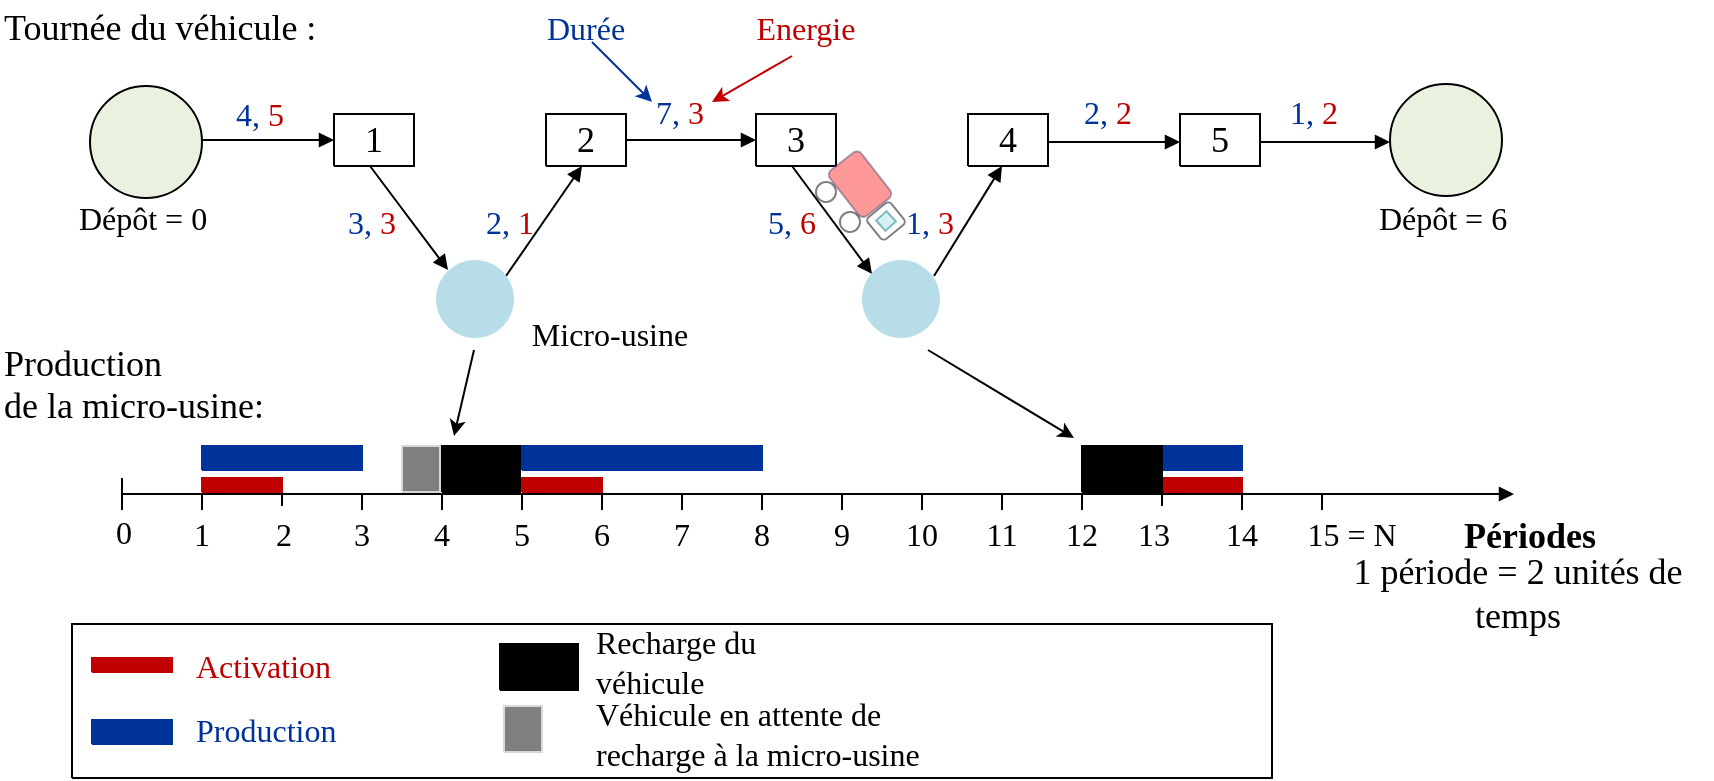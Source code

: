 <mxfile version="13.3.9" type="device"><diagram id="AjjNpYOE9YMzaZkqxm0J" name="Page-1"><mxGraphModel dx="459" dy="720" grid="1" gridSize="10" guides="1" tooltips="1" connect="1" arrows="1" fold="1" page="1" pageScale="1" pageWidth="827" pageHeight="1169" math="0" shadow="0"><root><mxCell id="0"/><mxCell id="1" parent="0"/><mxCell id="SZtkWocuqzZVMhrlE4LC-1" style="vsdxID=187;edgeStyle=none;startArrow=none;endArrow=block;startSize=5;endSize=5;spacingTop=0;spacingBottom=0;spacingLeft=0;spacingRight=0;verticalAlign=middle;html=1;labelBackgroundColor=#ffffff;rounded=0;" edge="1" parent="1"><mxGeometry relative="1" as="geometry"><mxPoint x="-1" as="offset"/><Array as="points"/><mxPoint x="754" y="1029" as="sourcePoint"/><mxPoint x="819" y="1029" as="targetPoint"/></mxGeometry></mxCell><mxCell id="SZtkWocuqzZVMhrlE4LC-2" style="vsdxID=186;edgeStyle=none;startArrow=none;endArrow=block;startSize=5;endSize=5;spacingTop=0;spacingBottom=0;spacingLeft=0;spacingRight=0;verticalAlign=middle;html=1;labelBackgroundColor=#ffffff;rounded=0;" edge="1" parent="1"><mxGeometry relative="1" as="geometry"><mxPoint x="-1" as="offset"/><Array as="points"/><mxPoint x="648" y="1029" as="sourcePoint"/><mxPoint x="714" y="1029" as="targetPoint"/></mxGeometry></mxCell><mxCell id="SZtkWocuqzZVMhrlE4LC-3" style="vsdxID=185;edgeStyle=none;startArrow=none;endArrow=block;startSize=5;endSize=5;spacingTop=0;spacingBottom=0;spacingLeft=0;spacingRight=0;verticalAlign=middle;html=1;labelBackgroundColor=#ffffff;rounded=0;" edge="1" parent="1"><mxGeometry relative="1" as="geometry"><mxPoint x="-1" as="offset"/><Array as="points"/><mxPoint x="225" y="1028" as="sourcePoint"/><mxPoint x="291" y="1028" as="targetPoint"/></mxGeometry></mxCell><mxCell id="SZtkWocuqzZVMhrlE4LC-4" style="vsdxID=191;edgeStyle=none;startArrow=none;endArrow=classic;startSize=5;endSize=5;strokeColor=#000000;spacingTop=0;spacingBottom=0;spacingLeft=0;spacingRight=0;verticalAlign=middle;html=1;labelBackgroundColor=#ffffff;rounded=0;" edge="1" parent="1"><mxGeometry relative="1" as="geometry"><Array as="points"/><mxPoint x="361" y="1133" as="sourcePoint"/><mxPoint x="351" y="1176" as="targetPoint"/></mxGeometry></mxCell><mxCell id="SZtkWocuqzZVMhrlE4LC-5" style="vsdxID=198;edgeStyle=none;startArrow=none;endArrow=block;startSize=5;endSize=5;spacingTop=0;spacingBottom=0;spacingLeft=0;spacingRight=0;verticalAlign=middle;html=1;labelBackgroundColor=#ffffff;rounded=0;" edge="1" parent="1"><mxGeometry relative="1" as="geometry"><Array as="points"/><mxPoint x="591" y="1096" as="sourcePoint"/><mxPoint x="625" y="1041" as="targetPoint"/></mxGeometry></mxCell><mxCell id="SZtkWocuqzZVMhrlE4LC-6" style="vsdxID=214;edgeStyle=none;startArrow=none;endArrow=none;startSize=5;endSize=5;spacingTop=0;spacingBottom=0;spacingLeft=0;spacingRight=0;verticalAlign=middle;html=1;labelBackgroundColor=#ffffff;rounded=0;" edge="1" parent="1"><mxGeometry relative="1" as="geometry"><Array as="points"/><mxPoint x="785" y="1205" as="sourcePoint"/><mxPoint x="785" y="1213" as="targetPoint"/></mxGeometry></mxCell><mxCell id="SZtkWocuqzZVMhrlE4LC-7" style="vsdxID=213;edgeStyle=none;startArrow=none;endArrow=none;startSize=5;endSize=5;spacingTop=0;spacingBottom=0;spacingLeft=0;spacingRight=0;verticalAlign=middle;html=1;labelBackgroundColor=#ffffff;rounded=0;" edge="1" parent="1"><mxGeometry relative="1" as="geometry"><Array as="points"/><mxPoint x="745" y="1205" as="sourcePoint"/><mxPoint x="745" y="1213" as="targetPoint"/></mxGeometry></mxCell><mxCell id="SZtkWocuqzZVMhrlE4LC-8" style="vsdxID=212;edgeStyle=none;startArrow=none;endArrow=none;startSize=5;endSize=5;spacingTop=0;spacingBottom=0;spacingLeft=0;spacingRight=0;verticalAlign=middle;html=1;labelBackgroundColor=#ffffff;rounded=0;" edge="1" parent="1"><mxGeometry relative="1" as="geometry"><Array as="points"/><mxPoint x="705" y="1205" as="sourcePoint"/><mxPoint x="705" y="1213" as="targetPoint"/></mxGeometry></mxCell><mxCell id="SZtkWocuqzZVMhrlE4LC-9" style="vsdxID=211;edgeStyle=none;startArrow=none;endArrow=none;startSize=5;endSize=5;spacingTop=0;spacingBottom=0;spacingLeft=0;spacingRight=0;verticalAlign=middle;html=1;labelBackgroundColor=#ffffff;rounded=0;" edge="1" parent="1"><mxGeometry relative="1" as="geometry"><Array as="points"/><mxPoint x="665" y="1205" as="sourcePoint"/><mxPoint x="665" y="1213" as="targetPoint"/></mxGeometry></mxCell><mxCell id="SZtkWocuqzZVMhrlE4LC-10" style="vsdxID=210;edgeStyle=none;startArrow=none;endArrow=none;startSize=5;endSize=5;spacingTop=0;spacingBottom=0;spacingLeft=0;spacingRight=0;verticalAlign=middle;html=1;labelBackgroundColor=#ffffff;rounded=0;" edge="1" parent="1"><mxGeometry relative="1" as="geometry"><Array as="points"/><mxPoint x="625" y="1205" as="sourcePoint"/><mxPoint x="625" y="1213" as="targetPoint"/></mxGeometry></mxCell><mxCell id="SZtkWocuqzZVMhrlE4LC-11" style="vsdxID=209;edgeStyle=none;startArrow=none;endArrow=none;startSize=5;endSize=5;spacingTop=0;spacingBottom=0;spacingLeft=0;spacingRight=0;verticalAlign=middle;html=1;labelBackgroundColor=#ffffff;rounded=0;" edge="1" parent="1"><mxGeometry relative="1" as="geometry"><Array as="points"/><mxPoint x="585" y="1205" as="sourcePoint"/><mxPoint x="585" y="1213" as="targetPoint"/></mxGeometry></mxCell><mxCell id="SZtkWocuqzZVMhrlE4LC-12" style="vsdxID=208;edgeStyle=none;startArrow=none;endArrow=none;startSize=5;endSize=5;spacingTop=0;spacingBottom=0;spacingLeft=0;spacingRight=0;verticalAlign=middle;html=1;labelBackgroundColor=#ffffff;rounded=0;" edge="1" parent="1"><mxGeometry relative="1" as="geometry"><Array as="points"/><mxPoint x="545" y="1205" as="sourcePoint"/><mxPoint x="545" y="1213" as="targetPoint"/></mxGeometry></mxCell><mxCell id="SZtkWocuqzZVMhrlE4LC-13" style="vsdxID=207;edgeStyle=none;startArrow=none;endArrow=none;startSize=5;endSize=5;spacingTop=0;spacingBottom=0;spacingLeft=0;spacingRight=0;verticalAlign=middle;html=1;labelBackgroundColor=#ffffff;rounded=0;" edge="1" parent="1"><mxGeometry relative="1" as="geometry"><Array as="points"/><mxPoint x="505" y="1205" as="sourcePoint"/><mxPoint x="505" y="1213" as="targetPoint"/></mxGeometry></mxCell><mxCell id="SZtkWocuqzZVMhrlE4LC-14" style="vsdxID=206;edgeStyle=none;startArrow=none;endArrow=none;startSize=5;endSize=5;spacingTop=0;spacingBottom=0;spacingLeft=0;spacingRight=0;verticalAlign=middle;html=1;labelBackgroundColor=#ffffff;rounded=0;" edge="1" parent="1"><mxGeometry relative="1" as="geometry"><Array as="points"/><mxPoint x="465" y="1205" as="sourcePoint"/><mxPoint x="465" y="1213" as="targetPoint"/></mxGeometry></mxCell><mxCell id="SZtkWocuqzZVMhrlE4LC-15" style="vsdxID=205;edgeStyle=none;startArrow=none;endArrow=none;startSize=5;endSize=5;spacingTop=0;spacingBottom=0;spacingLeft=0;spacingRight=0;verticalAlign=middle;html=1;labelBackgroundColor=#ffffff;rounded=0;" edge="1" parent="1"><mxGeometry relative="1" as="geometry"><Array as="points"/><mxPoint x="425" y="1205" as="sourcePoint"/><mxPoint x="425" y="1213" as="targetPoint"/></mxGeometry></mxCell><mxCell id="SZtkWocuqzZVMhrlE4LC-16" style="vsdxID=204;edgeStyle=none;startArrow=none;endArrow=none;startSize=5;endSize=5;spacingTop=0;spacingBottom=0;spacingLeft=0;spacingRight=0;verticalAlign=middle;html=1;labelBackgroundColor=#ffffff;rounded=0;" edge="1" parent="1"><mxGeometry relative="1" as="geometry"><Array as="points"/><mxPoint x="385" y="1205" as="sourcePoint"/><mxPoint x="385" y="1213" as="targetPoint"/></mxGeometry></mxCell><mxCell id="SZtkWocuqzZVMhrlE4LC-17" style="vsdxID=203;edgeStyle=none;startArrow=none;endArrow=none;startSize=5;endSize=5;spacingTop=0;spacingBottom=0;spacingLeft=0;spacingRight=0;verticalAlign=middle;html=1;labelBackgroundColor=#ffffff;rounded=0;" edge="1" parent="1"><mxGeometry relative="1" as="geometry"><Array as="points"/><mxPoint x="345" y="1205" as="sourcePoint"/><mxPoint x="345" y="1213" as="targetPoint"/></mxGeometry></mxCell><mxCell id="SZtkWocuqzZVMhrlE4LC-18" style="vsdxID=202;edgeStyle=none;startArrow=none;endArrow=none;startSize=5;endSize=5;spacingTop=0;spacingBottom=0;spacingLeft=0;spacingRight=0;verticalAlign=middle;html=1;labelBackgroundColor=#ffffff;rounded=0;" edge="1" parent="1"><mxGeometry relative="1" as="geometry"><Array as="points"/><mxPoint x="305" y="1205" as="sourcePoint"/><mxPoint x="305" y="1213" as="targetPoint"/></mxGeometry></mxCell><mxCell id="SZtkWocuqzZVMhrlE4LC-19" style="vsdxID=201;edgeStyle=none;startArrow=none;endArrow=none;startSize=5;endSize=5;spacingTop=0;spacingBottom=0;spacingLeft=0;spacingRight=0;verticalAlign=middle;html=1;labelBackgroundColor=#ffffff;rounded=0;" edge="1" parent="1"><mxGeometry relative="1" as="geometry"><Array as="points"/><mxPoint x="265" y="1205" as="sourcePoint"/><mxPoint x="265" y="1213" as="targetPoint"/></mxGeometry></mxCell><mxCell id="SZtkWocuqzZVMhrlE4LC-20" style="vsdxID=200;edgeStyle=none;startArrow=none;endArrow=none;startSize=5;endSize=5;spacingTop=0;spacingBottom=0;spacingLeft=0;spacingRight=0;verticalAlign=middle;html=1;labelBackgroundColor=#ffffff;rounded=0;" edge="1" parent="1"><mxGeometry relative="1" as="geometry"><Array as="points"/><mxPoint x="225" y="1205" as="sourcePoint"/><mxPoint x="225" y="1213" as="targetPoint"/></mxGeometry></mxCell><mxCell id="SZtkWocuqzZVMhrlE4LC-21" style="vsdxID=197;edgeStyle=none;startArrow=none;endArrow=block;startSize=5;endSize=5;spacingTop=0;spacingBottom=0;spacingLeft=0;spacingRight=0;verticalAlign=middle;html=1;labelBackgroundColor=#ffffff;rounded=0;" edge="1" parent="1"><mxGeometry relative="1" as="geometry"><Array as="points"/><mxPoint x="520" y="1041" as="sourcePoint"/><mxPoint x="560" y="1095" as="targetPoint"/></mxGeometry></mxCell><mxCell id="SZtkWocuqzZVMhrlE4LC-22" style="vsdxID=231;edgeStyle=none;startArrow=none;endArrow=none;startSize=5;endSize=5;spacingTop=0;spacingBottom=0;spacingLeft=0;spacingRight=0;verticalAlign=middle;html=1;labelBackgroundColor=#ffffff;rounded=0;" edge="1" parent="1"><mxGeometry relative="1" as="geometry"><Array as="points"/><mxPoint x="185" y="1197" as="sourcePoint"/><mxPoint x="185" y="1213" as="targetPoint"/></mxGeometry></mxCell><mxCell id="SZtkWocuqzZVMhrlE4LC-23" style="vsdxID=196;edgeStyle=none;startArrow=none;endArrow=block;startSize=5;endSize=5;spacingTop=0;spacingBottom=0;spacingLeft=0;spacingRight=0;verticalAlign=middle;html=1;labelBackgroundColor=#ffffff;rounded=0;" edge="1" parent="1"><mxGeometry relative="1" as="geometry"><mxPoint x="-1" as="offset"/><Array as="points"/><mxPoint x="437" y="1028" as="sourcePoint"/><mxPoint x="502" y="1028" as="targetPoint"/></mxGeometry></mxCell><mxCell id="SZtkWocuqzZVMhrlE4LC-24" style="vsdxID=195;edgeStyle=none;startArrow=none;endArrow=block;startSize=5;endSize=5;spacingTop=0;spacingBottom=0;spacingLeft=0;spacingRight=0;verticalAlign=middle;html=1;labelBackgroundColor=#ffffff;rounded=0;" edge="1" parent="1"><mxGeometry relative="1" as="geometry"><Array as="points"/><mxPoint x="377" y="1096" as="sourcePoint"/><mxPoint x="415" y="1041" as="targetPoint"/></mxGeometry></mxCell><mxCell id="SZtkWocuqzZVMhrlE4LC-25" style="vsdxID=194;edgeStyle=none;startArrow=none;endArrow=block;startSize=5;endSize=5;spacingTop=0;spacingBottom=0;spacingLeft=0;spacingRight=0;verticalAlign=middle;html=1;labelBackgroundColor=#ffffff;rounded=0;" edge="1" parent="1"><mxGeometry relative="1" as="geometry"><Array as="points"/><mxPoint x="309" y="1041" as="sourcePoint"/><mxPoint x="348" y="1093" as="targetPoint"/></mxGeometry></mxCell><mxCell id="SZtkWocuqzZVMhrlE4LC-26" style="vsdxID=247;edgeStyle=none;startArrow=none;endArrow=classic;startSize=5;endSize=5;strokeColor=#000000;spacingTop=0;spacingBottom=0;spacingLeft=0;spacingRight=0;verticalAlign=middle;html=1;labelBackgroundColor=#ffffff;rounded=0;" edge="1" parent="1"><mxGeometry relative="1" as="geometry"><Array as="points"/><mxPoint x="588" y="1133" as="sourcePoint"/><mxPoint x="661" y="1177" as="targetPoint"/></mxGeometry></mxCell><mxCell id="SZtkWocuqzZVMhrlE4LC-27" style="vsdxID=295;edgeStyle=none;startArrow=none;endArrow=classic;startSize=5;endSize=5;strokeColor=#003399;spacingTop=0;spacingBottom=0;spacingLeft=0;spacingRight=0;verticalAlign=middle;html=1;labelBackgroundColor=#ffffff;rounded=0;" edge="1" parent="1"><mxGeometry relative="1" as="geometry"><Array as="points"/><mxPoint x="420" y="979" as="sourcePoint"/><mxPoint x="450" y="1009" as="targetPoint"/></mxGeometry></mxCell><mxCell id="SZtkWocuqzZVMhrlE4LC-28" style="vsdxID=300;edgeStyle=none;startArrow=none;endArrow=block;startSize=5;endSize=5;spacingTop=0;spacingBottom=0;spacingLeft=0;spacingRight=0;verticalAlign=middle;html=1;labelBackgroundColor=#ffffff;rounded=0;" edge="1" parent="1"><mxGeometry relative="1" as="geometry"><mxPoint as="offset"/><Array as="points"/><mxPoint x="185" y="1205" as="sourcePoint"/><mxPoint x="881" y="1205" as="targetPoint"/></mxGeometry></mxCell><mxCell id="SZtkWocuqzZVMhrlE4LC-29" style="vsdxID=304;edgeStyle=none;startArrow=none;endArrow=classic;startSize=5;endSize=5;strokeColor=#c00000;spacingTop=0;spacingBottom=0;spacingLeft=0;spacingRight=0;verticalAlign=middle;html=1;labelBackgroundColor=#ffffff;rounded=0;" edge="1" parent="1"><mxGeometry relative="1" as="geometry"><Array as="points"/><mxPoint x="520" y="986" as="sourcePoint"/><mxPoint x="480" y="1009" as="targetPoint"/></mxGeometry></mxCell><mxCell id="SZtkWocuqzZVMhrlE4LC-30" style="vsdxID=178;fillColor=none;gradientColor=none;shape=stencil(nZBLDoAgDERP0z3SIyjew0SURgSD+Lu9kMZoXLhwN9O+tukAlrNpJg1SzDH4QW/URgNYgZTkjA4UkwJUgGXng+6DX1zLfmoymdXo17xh5zmRJ6Q42BWCfc2oJfdAr+Yv+AP9Cb7OJ3H/2JG1HNGz/84klThPVCc=);strokeColor=#000000;labelBackgroundColor=none;rounded=0;html=1;whiteSpace=wrap;" vertex="1" parent="1"><mxGeometry x="160" y="1270" width="600" height="77" as="geometry"/></mxCell><mxCell id="SZtkWocuqzZVMhrlE4LC-31" style="vsdxID=179;fillColor=#ebf1df;gradientColor=none;shape=stencil(vVHLDsIgEPwajiQI6RfU+h8bu22JCGRB2/69kG1iazx58DazM/vIjjBtmiCi0CplCjecbZ8nYc5Ca+snJJsLEqYTph0C4Ujh4XvmEaqzont41gkL96naodXKrGF6YSfQtUi0OXXDVlqPfJNP6usotUhYbJIUMmQb/GGrAxpRljVycDBuc1hKM2LclX8/7H9nFfB+82Cd45T2+mcspcSRmu4F);labelBackgroundColor=none;rounded=0;html=1;whiteSpace=wrap;" vertex="1" parent="1"><mxGeometry x="169" y="1001" width="56" height="56" as="geometry"/></mxCell><mxCell id="SZtkWocuqzZVMhrlE4LC-32" value="&lt;font style=&quot;font-size:18px;font-family:Calibri;color:#000000;direction:ltr;letter-spacing:0px;line-height:120%;opacity:1&quot;&gt;1&lt;br/&gt;&lt;/font&gt;" style="verticalAlign=middle;align=center;vsdxID=180;fillColor=#FFFFFF;gradientColor=none;shape=stencil(nZBLDoAgDERP0z3SIyjew0SURgSD+Lu9kMZoXLhwN9O+tukAlrNpJg1SzDH4QW/URgNYgZTkjA4UkwJUgGXng+6DX1zLfmoymdXo17xh5zmRJ6Q42BWCfc2oJfdAr+Yv+AP9Cb7OJ3H/2JG1HNGz/84klThPVCc=);labelBackgroundColor=none;rounded=0;html=1;whiteSpace=wrap;" vertex="1" parent="1"><mxGeometry x="291" y="1015" width="40" height="26" as="geometry"/></mxCell><mxCell id="SZtkWocuqzZVMhrlE4LC-33" value="&lt;font style=&quot;font-size:18px;font-family:Calibri;color:#000000;direction:ltr;letter-spacing:0px;line-height:120%;opacity:1&quot;&gt;2&lt;br/&gt;&lt;/font&gt;" style="verticalAlign=middle;align=center;vsdxID=181;fillColor=#FFFFFF;gradientColor=none;shape=stencil(nZBLDoAgDERP0z3SIyjew0SURgSD+Lu9kMZoXLhwN9O+tukAlrNpJg1SzDH4QW/URgNYgZTkjA4UkwJUgGXng+6DX1zLfmoymdXo17xh5zmRJ6Q42BWCfc2oJfdAr+Yv+AP9Cb7OJ3H/2JG1HNGz/84klThPVCc=);labelBackgroundColor=none;rounded=0;html=1;whiteSpace=wrap;" vertex="1" parent="1"><mxGeometry x="397" y="1015" width="40" height="26" as="geometry"/></mxCell><mxCell id="SZtkWocuqzZVMhrlE4LC-34" value="&lt;font style=&quot;font-size:18px;font-family:Calibri;color:#000000;direction:ltr;letter-spacing:0px;line-height:120%;opacity:1&quot;&gt;3&lt;br/&gt;&lt;/font&gt;" style="verticalAlign=middle;align=center;vsdxID=182;fillColor=#FFFFFF;gradientColor=none;shape=stencil(nZBLDoAgDERP0z3SIyjew0SURgSD+Lu9kMZoXLhwN9O+tukAlrNpJg1SzDH4QW/URgNYgZTkjA4UkwJUgGXng+6DX1zLfmoymdXo17xh5zmRJ6Q42BWCfc2oJfdAr+Yv+AP9Cb7OJ3H/2JG1HNGz/84klThPVCc=);labelBackgroundColor=none;rounded=0;html=1;whiteSpace=wrap;" vertex="1" parent="1"><mxGeometry x="502" y="1015" width="40" height="26" as="geometry"/></mxCell><mxCell id="SZtkWocuqzZVMhrlE4LC-35" value="&lt;font style=&quot;font-size:18px;font-family:Calibri;color:#000000;direction:ltr;letter-spacing:0px;line-height:120%;opacity:1&quot;&gt;4&lt;br/&gt;&lt;/font&gt;" style="verticalAlign=middle;align=center;vsdxID=183;fillColor=#FFFFFF;gradientColor=none;shape=stencil(nZBLDoAgDERP0z3SIyjew0SURgSD+Lu9kMZoXLhwN9O+tukAlrNpJg1SzDH4QW/URgNYgZTkjA4UkwJUgGXng+6DX1zLfmoymdXo17xh5zmRJ6Q42BWCfc2oJfdAr+Yv+AP9Cb7OJ3H/2JG1HNGz/84klThPVCc=);labelBackgroundColor=none;rounded=0;html=1;whiteSpace=wrap;" vertex="1" parent="1"><mxGeometry x="608" y="1015" width="40" height="26" as="geometry"/></mxCell><mxCell id="SZtkWocuqzZVMhrlE4LC-36" value="&lt;font style=&quot;font-size:18px;font-family:Calibri;color:#000000;direction:ltr;letter-spacing:0px;line-height:120%;opacity:1&quot;&gt;5&lt;br/&gt;&lt;/font&gt;" style="verticalAlign=middle;align=center;vsdxID=184;fillColor=#FFFFFF;gradientColor=none;shape=stencil(nZBLDoAgDERP0z3SIyjew0SURgSD+Lu9kMZoXLhwN9O+tukAlrNpJg1SzDH4QW/URgNYgZTkjA4UkwJUgGXng+6DX1zLfmoymdXo17xh5zmRJ6Q42BWCfc2oJfdAr+Yv+AP9Cb7OJ3H/2JG1HNGz/84klThPVCc=);labelBackgroundColor=none;rounded=0;html=1;whiteSpace=wrap;" vertex="1" parent="1"><mxGeometry x="714" y="1015" width="40" height="26" as="geometry"/></mxCell><mxCell id="SZtkWocuqzZVMhrlE4LC-37" style="vsdxID=188;fillColor=#ebf1df;gradientColor=none;shape=stencil(vVHLDsIgEPwajiQI6RfU+h8bu22JCGRB2/69kG1iazx58DazM/vIjjBtmiCi0CplCjecbZ8nYc5Ca+snJJsLEqYTph0C4Ujh4XvmEaqzont41gkL96naodXKrGF6YSfQtUi0OXXDVlqPfJNP6usotUhYbJIUMmQb/GGrAxpRljVycDBuc1hKM2LclX8/7H9nFfB+82Cd45T2+mcspcSRmu4F);labelBackgroundColor=none;rounded=0;html=1;whiteSpace=wrap;" vertex="1" parent="1"><mxGeometry x="819" y="1000" width="56" height="56" as="geometry"/></mxCell><mxCell id="SZtkWocuqzZVMhrlE4LC-38" value="&lt;font style=&quot;font-size: 16px ; font-family: &amp;#34;calibri&amp;#34; ; color: #000000 ; direction: ltr ; letter-spacing: 0px ; line-height: 120% ; opacity: 1&quot;&gt;Dépôt = 0&lt;br&gt;&lt;/font&gt;" style="verticalAlign=middle;align=center;vsdxID=189;fillColor=none;gradientColor=none;shape=stencil(nZBLDoAgDERP0z3SIyjew0SURgSD+Lu9kMZoXLhwN9O+tukAlrNpJg1SzDH4QW/URgNYgZTkjA4UkwJUgGXng+6DX1zLfmoymdXo17xh5zmRJ6Q42BWCfc2oJfdAr+Yv+AP9Cb7OJ3H/2JG1HNGz/84klThPVCc=);strokeColor=none;labelBackgroundColor=none;rounded=0;html=1;whiteSpace=wrap;" vertex="1" parent="1"><mxGeometry x="154" y="1053" width="83" height="28" as="geometry"/></mxCell><mxCell id="SZtkWocuqzZVMhrlE4LC-39" value="&lt;font style=&quot;font-size: 16px ; font-family: &amp;#34;calibri&amp;#34; ; color: #000000 ; direction: ltr ; letter-spacing: 0px ; line-height: 120% ; opacity: 1&quot;&gt;Dépôt = 6 &lt;br&gt;&lt;/font&gt;" style="verticalAlign=middle;align=center;vsdxID=190;fillColor=none;gradientColor=none;shape=stencil(nZBLDoAgDERP0z3SIyjew0SURgSD+Lu9kMZoXLhwN9O+tukAlrNpJg1SzDH4QW/URgNYgZTkjA4UkwJUgGXng+6DX1zLfmoymdXo17xh5zmRJ6Q42BWCfc2oJfdAr+Yv+AP9Cb7OJ3H/2JG1HNGz/84klThPVCc=);strokeColor=none;labelBackgroundColor=none;rounded=0;html=1;whiteSpace=wrap;" vertex="1" parent="1"><mxGeometry x="804" y="1053" width="83" height="28" as="geometry"/></mxCell><mxCell id="SZtkWocuqzZVMhrlE4LC-40" style="vsdxID=192;gradientColor=none;shape=stencil(vVHLDsIgEPwajiQI6RfU+h8bu22JCGRB2/69kG1iazx58DazM/vIjjBtmiCi0CplCjecbZ8nYc5Ca+snJJsLEqYTph0C4Ujh4XvmEaqzont41gkL96naodXKrGF6YSfQtUi0OXXDVlqPfJNP6usotUhYbJIUMmQb/GGrAxpRljVycDBuc1hKM2LclX8/7H9nFfB+82Cd45T2+mcspcSRmu4F);labelBackgroundColor=none;rounded=0;html=1;whiteSpace=wrap;strokeColor=none;fillColor=#B7DDE8;" vertex="1" parent="1"><mxGeometry x="555" y="1088" width="39" height="39" as="geometry"/></mxCell><mxCell id="SZtkWocuqzZVMhrlE4LC-41" style="vsdxID=193;fillColor=#b7dde8;gradientColor=none;shape=stencil(vVHLDsIgEPwajiQI6RfU+h8bu22JCGRB2/69kG1iazx58DazM/vIjjBtmiCi0CplCjecbZ8nYc5Ca+snJJsLEqYTph0C4Ujh4XvmEaqzont41gkL96naodXKrGF6YSfQtUi0OXXDVlqPfJNP6usotUhYbJIUMmQb/GGrAxpRljVycDBuc1hKM2LclX8/7H9nFfB+82Cd45T2+mcspcSRmu4F);labelBackgroundColor=none;rounded=0;html=1;whiteSpace=wrap;strokeColor=none;" vertex="1" parent="1"><mxGeometry x="342" y="1088" width="39" height="39" as="geometry"/></mxCell><mxCell id="SZtkWocuqzZVMhrlE4LC-42" value="&lt;p style=&quot;margin-left: 0 ; margin-right: 0 ; margin-top: 0px ; margin-bottom: 0px ; text-indent: 0 ; direction: ltr&quot;&gt;&lt;font style=&quot;font-size: 18px ; font-family: &amp;#34;calibri&amp;#34; ; color: #000000 ; direction: ltr ; letter-spacing: 0px ; line-height: 120% ; opacity: 1&quot;&gt;Tournée du véhicule :&lt;br&gt;&lt;/font&gt;&lt;/p&gt;" style="verticalAlign=middle;align=left;vsdxID=199;fillColor=none;gradientColor=none;shape=stencil(nZBLDoAgDERP0z3SIyjew0SURgSD+Lu9kMZoXLhwN9O+tukAlrNpJg1SzDH4QW/URgNYgZTkjA4UkwJUgGXng+6DX1zLfmoymdXo17xh5zmRJ6Q42BWCfc2oJfdAr+Yv+AP9Cb7OJ3H/2JG1HNGz/84klThPVCc=);strokeColor=none;labelBackgroundColor=none;rounded=0;html=1;whiteSpace=wrap;" vertex="1" parent="1"><mxGeometry x="124" y="958" width="163" height="28" as="geometry"/></mxCell><mxCell id="SZtkWocuqzZVMhrlE4LC-43" value="&lt;font style=&quot;font-size:16px;font-family:Calibri;color:#000000;direction:ltr;letter-spacing:0px;line-height:120%;opacity:1&quot;&gt;1&lt;br/&gt;&lt;/font&gt;" style="verticalAlign=middle;align=center;vsdxID=215;fillColor=none;gradientColor=none;shape=stencil(nZBLDoAgDERP0z3SIyjew0SURgSD+Lu9kMZoXLhwN9O+tukAlrNpJg1SzDH4QW/URgNYgZTkjA4UkwJUgGXng+6DX1zLfmoymdXo17xh5zmRJ6Q42BWCfc2oJfdAr+Yv+AP9Cb7OJ3H/2JG1HNGz/84klThPVCc=);strokeColor=none;labelBackgroundColor=none;rounded=0;html=1;whiteSpace=wrap;" vertex="1" parent="1"><mxGeometry x="207" y="1211" width="36" height="28" as="geometry"/></mxCell><mxCell id="SZtkWocuqzZVMhrlE4LC-44" value="&lt;font style=&quot;font-size:16px;font-family:Calibri;color:#000000;direction:ltr;letter-spacing:0px;line-height:120%;opacity:1&quot;&gt;3&lt;br/&gt;&lt;/font&gt;" style="verticalAlign=middle;align=center;vsdxID=216;fillColor=none;gradientColor=none;shape=stencil(nZBLDoAgDERP0z3SIyjew0SURgSD+Lu9kMZoXLhwN9O+tukAlrNpJg1SzDH4QW/URgNYgZTkjA4UkwJUgGXng+6DX1zLfmoymdXo17xh5zmRJ6Q42BWCfc2oJfdAr+Yv+AP9Cb7OJ3H/2JG1HNGz/84klThPVCc=);strokeColor=none;labelBackgroundColor=none;rounded=0;html=1;whiteSpace=wrap;" vertex="1" parent="1"><mxGeometry x="287" y="1211" width="36" height="28" as="geometry"/></mxCell><mxCell id="SZtkWocuqzZVMhrlE4LC-45" value="&lt;font style=&quot;font-size:16px;font-family:Calibri;color:#000000;direction:ltr;letter-spacing:0px;line-height:120%;opacity:1&quot;&gt;4&lt;br/&gt;&lt;/font&gt;" style="verticalAlign=middle;align=center;vsdxID=217;fillColor=none;gradientColor=none;shape=stencil(nZBLDoAgDERP0z3SIyjew0SURgSD+Lu9kMZoXLhwN9O+tukAlrNpJg1SzDH4QW/URgNYgZTkjA4UkwJUgGXng+6DX1zLfmoymdXo17xh5zmRJ6Q42BWCfc2oJfdAr+Yv+AP9Cb7OJ3H/2JG1HNGz/84klThPVCc=);strokeColor=none;labelBackgroundColor=none;rounded=0;html=1;whiteSpace=wrap;" vertex="1" parent="1"><mxGeometry x="327" y="1211" width="36" height="28" as="geometry"/></mxCell><mxCell id="SZtkWocuqzZVMhrlE4LC-46" value="&lt;font style=&quot;font-size:16px;font-family:Calibri;color:#000000;direction:ltr;letter-spacing:0px;line-height:120%;opacity:1&quot;&gt;5&lt;br/&gt;&lt;/font&gt;" style="verticalAlign=middle;align=center;vsdxID=218;fillColor=none;gradientColor=none;shape=stencil(nZBLDoAgDERP0z3SIyjew0SURgSD+Lu9kMZoXLhwN9O+tukAlrNpJg1SzDH4QW/URgNYgZTkjA4UkwJUgGXng+6DX1zLfmoymdXo17xh5zmRJ6Q42BWCfc2oJfdAr+Yv+AP9Cb7OJ3H/2JG1HNGz/84klThPVCc=);strokeColor=none;labelBackgroundColor=none;rounded=0;html=1;whiteSpace=wrap;" vertex="1" parent="1"><mxGeometry x="367" y="1211" width="36" height="28" as="geometry"/></mxCell><mxCell id="SZtkWocuqzZVMhrlE4LC-47" value="&lt;font style=&quot;font-size:16px;font-family:Calibri;color:#000000;direction:ltr;letter-spacing:0px;line-height:120%;opacity:1&quot;&gt;6&lt;br/&gt;&lt;/font&gt;" style="verticalAlign=middle;align=center;vsdxID=219;fillColor=none;gradientColor=none;shape=stencil(nZBLDoAgDERP0z3SIyjew0SURgSD+Lu9kMZoXLhwN9O+tukAlrNpJg1SzDH4QW/URgNYgZTkjA4UkwJUgGXng+6DX1zLfmoymdXo17xh5zmRJ6Q42BWCfc2oJfdAr+Yv+AP9Cb7OJ3H/2JG1HNGz/84klThPVCc=);strokeColor=none;labelBackgroundColor=none;rounded=0;html=1;whiteSpace=wrap;" vertex="1" parent="1"><mxGeometry x="407" y="1211" width="36" height="28" as="geometry"/></mxCell><mxCell id="SZtkWocuqzZVMhrlE4LC-48" value="&lt;font style=&quot;font-size:16px;font-family:Calibri;color:#000000;direction:ltr;letter-spacing:0px;line-height:120%;opacity:1&quot;&gt;7&lt;br/&gt;&lt;/font&gt;" style="verticalAlign=middle;align=center;vsdxID=220;fillColor=none;gradientColor=none;shape=stencil(nZBLDoAgDERP0z3SIyjew0SURgSD+Lu9kMZoXLhwN9O+tukAlrNpJg1SzDH4QW/URgNYgZTkjA4UkwJUgGXng+6DX1zLfmoymdXo17xh5zmRJ6Q42BWCfc2oJfdAr+Yv+AP9Cb7OJ3H/2JG1HNGz/84klThPVCc=);strokeColor=none;labelBackgroundColor=none;rounded=0;html=1;whiteSpace=wrap;" vertex="1" parent="1"><mxGeometry x="447" y="1211" width="36" height="28" as="geometry"/></mxCell><mxCell id="SZtkWocuqzZVMhrlE4LC-49" value="&lt;font style=&quot;font-size:16px;font-family:Calibri;color:#000000;direction:ltr;letter-spacing:0px;line-height:120%;opacity:1&quot;&gt;8&lt;br/&gt;&lt;/font&gt;" style="verticalAlign=middle;align=center;vsdxID=221;fillColor=none;gradientColor=none;shape=stencil(nZBLDoAgDERP0z3SIyjew0SURgSD+Lu9kMZoXLhwN9O+tukAlrNpJg1SzDH4QW/URgNYgZTkjA4UkwJUgGXng+6DX1zLfmoymdXo17xh5zmRJ6Q42BWCfc2oJfdAr+Yv+AP9Cb7OJ3H/2JG1HNGz/84klThPVCc=);strokeColor=none;labelBackgroundColor=none;rounded=0;html=1;whiteSpace=wrap;" vertex="1" parent="1"><mxGeometry x="487" y="1211" width="36" height="28" as="geometry"/></mxCell><mxCell id="SZtkWocuqzZVMhrlE4LC-50" value="&lt;font style=&quot;font-size:16px;font-family:Calibri;color:#000000;direction:ltr;letter-spacing:0px;line-height:120%;opacity:1&quot;&gt;9&lt;br/&gt;&lt;/font&gt;" style="verticalAlign=middle;align=center;vsdxID=222;fillColor=none;gradientColor=none;shape=stencil(nZBLDoAgDERP0z3SIyjew0SURgSD+Lu9kMZoXLhwN9O+tukAlrNpJg1SzDH4QW/URgNYgZTkjA4UkwJUgGXng+6DX1zLfmoymdXo17xh5zmRJ6Q42BWCfc2oJfdAr+Yv+AP9Cb7OJ3H/2JG1HNGz/84klThPVCc=);strokeColor=none;labelBackgroundColor=none;rounded=0;html=1;whiteSpace=wrap;" vertex="1" parent="1"><mxGeometry x="527" y="1211" width="36" height="28" as="geometry"/></mxCell><mxCell id="SZtkWocuqzZVMhrlE4LC-51" value="&lt;font style=&quot;font-size:16px;font-family:Calibri;color:#000000;direction:ltr;letter-spacing:0px;line-height:120%;opacity:1&quot;&gt;10&lt;br/&gt;&lt;/font&gt;" style="verticalAlign=middle;align=center;vsdxID=223;fillColor=none;gradientColor=none;shape=stencil(nZBLDoAgDERP0z3SIyjew0SURgSD+Lu9kMZoXLhwN9O+tukAlrNpJg1SzDH4QW/URgNYgZTkjA4UkwJUgGXng+6DX1zLfmoymdXo17xh5zmRJ6Q42BWCfc2oJfdAr+Yv+AP9Cb7OJ3H/2JG1HNGz/84klThPVCc=);strokeColor=none;labelBackgroundColor=none;rounded=0;html=1;whiteSpace=wrap;" vertex="1" parent="1"><mxGeometry x="567" y="1211" width="36" height="28" as="geometry"/></mxCell><mxCell id="SZtkWocuqzZVMhrlE4LC-52" value="&lt;font style=&quot;font-size:16px;font-family:Calibri;color:#000000;direction:ltr;letter-spacing:0px;line-height:120%;opacity:1&quot;&gt;11&lt;br/&gt;&lt;/font&gt;" style="verticalAlign=middle;align=center;vsdxID=224;fillColor=none;gradientColor=none;shape=stencil(nZBLDoAgDERP0z3SIyjew0SURgSD+Lu9kMZoXLhwN9O+tukAlrNpJg1SzDH4QW/URgNYgZTkjA4UkwJUgGXng+6DX1zLfmoymdXo17xh5zmRJ6Q42BWCfc2oJfdAr+Yv+AP9Cb7OJ3H/2JG1HNGz/84klThPVCc=);strokeColor=none;labelBackgroundColor=none;rounded=0;html=1;whiteSpace=wrap;" vertex="1" parent="1"><mxGeometry x="607" y="1211" width="36" height="28" as="geometry"/></mxCell><mxCell id="SZtkWocuqzZVMhrlE4LC-53" value="&lt;font style=&quot;font-size:16px;font-family:Calibri;color:#000000;direction:ltr;letter-spacing:0px;line-height:120%;opacity:1&quot;&gt;12&lt;br/&gt;&lt;/font&gt;" style="verticalAlign=middle;align=center;vsdxID=225;fillColor=none;gradientColor=none;shape=stencil(nZBLDoAgDERP0z3SIyjew0SURgSD+Lu9kMZoXLhwN9O+tukAlrNpJg1SzDH4QW/URgNYgZTkjA4UkwJUgGXng+6DX1zLfmoymdXo17xh5zmRJ6Q42BWCfc2oJfdAr+Yv+AP9Cb7OJ3H/2JG1HNGz/84klThPVCc=);strokeColor=none;labelBackgroundColor=none;rounded=0;html=1;whiteSpace=wrap;" vertex="1" parent="1"><mxGeometry x="647" y="1211" width="36" height="28" as="geometry"/></mxCell><mxCell id="SZtkWocuqzZVMhrlE4LC-54" value="&lt;font style=&quot;font-size:16px;font-family:Calibri;color:#000000;direction:ltr;letter-spacing:0px;line-height:120%;opacity:1&quot;&gt;13&lt;br/&gt;&lt;/font&gt;" style="verticalAlign=middle;align=center;vsdxID=226;fillColor=#ffffff;gradientColor=none;shape=stencil(nZBLDoAgDERP0z3SIyjew0SURgSD+Lu9kMZoXLhwN9O+tukAlrNpJg1SzDH4QW/URgNYgZTkjA4UkwJUgGXng+6DX1zLfmoymdXo17xh5zmRJ6Q42BWCfc2oJfdAr+Yv+AP9Cb7OJ3H/2JG1HNGz/84klThPVCc=);strokeColor=none;labelBackgroundColor=none;rounded=0;html=1;whiteSpace=wrap;" vertex="1" parent="1"><mxGeometry x="687" y="1211" width="28" height="28" as="geometry"/></mxCell><mxCell id="SZtkWocuqzZVMhrlE4LC-55" value="&lt;font style=&quot;font-size:16px;font-family:Calibri;color:#000000;direction:ltr;letter-spacing:0px;line-height:120%;opacity:1&quot;&gt;14&lt;br/&gt;&lt;/font&gt;" style="verticalAlign=middle;align=center;vsdxID=227;fillColor=none;gradientColor=none;shape=stencil(nZBLDoAgDERP0z3SIyjew0SURgSD+Lu9kMZoXLhwN9O+tukAlrNpJg1SzDH4QW/URgNYgZTkjA4UkwJUgGXng+6DX1zLfmoymdXo17xh5zmRJ6Q42BWCfc2oJfdAr+Yv+AP9Cb7OJ3H/2JG1HNGz/84klThPVCc=);strokeColor=none;labelBackgroundColor=none;rounded=0;html=1;whiteSpace=wrap;" vertex="1" parent="1"><mxGeometry x="727" y="1211" width="36" height="28" as="geometry"/></mxCell><mxCell id="SZtkWocuqzZVMhrlE4LC-56" value="&lt;font style=&quot;font-size:16px;font-family:Calibri;color:#000000;direction:ltr;letter-spacing:0px;line-height:120%;opacity:1&quot;&gt;15 = N&lt;br/&gt;&lt;/font&gt;" style="verticalAlign=middle;align=center;vsdxID=228;fillColor=none;gradientColor=none;shape=stencil(nZBLDoAgDERP0z3SIyjew0SURgSD+Lu9kMZoXLhwN9O+tukAlrNpJg1SzDH4QW/URgNYgZTkjA4UkwJUgGXng+6DX1zLfmoymdXo17xh5zmRJ6Q42BWCfc2oJfdAr+Yv+AP9Cb7OJ3H/2JG1HNGz/84klThPVCc=);strokeColor=none;labelBackgroundColor=none;rounded=0;html=1;whiteSpace=wrap;" vertex="1" parent="1"><mxGeometry x="767" y="1211" width="66" height="28" as="geometry"/></mxCell><mxCell id="SZtkWocuqzZVMhrlE4LC-57" value="&lt;font style=&quot;font-size:16px;font-family:Calibri;color:#000000;direction:ltr;letter-spacing:0px;line-height:120%;opacity:1&quot;&gt;0&lt;br/&gt;&lt;/font&gt;" style="verticalAlign=middle;align=center;vsdxID=229;fillColor=none;gradientColor=none;shape=stencil(nZBLDoAgDERP0z3SIyjew0SURgSD+Lu9kMZoXLhwN9O+tukAlrNpJg1SzDH4QW/URgNYgZTkjA4UkwJUgGXng+6DX1zLfmoymdXo17xh5zmRJ6Q42BWCfc2oJfdAr+Yv+AP9Cb7OJ3H/2JG1HNGz/84klThPVCc=);strokeColor=none;labelBackgroundColor=none;rounded=0;html=1;whiteSpace=wrap;" vertex="1" parent="1"><mxGeometry x="168" y="1210" width="36" height="28" as="geometry"/></mxCell><mxCell id="SZtkWocuqzZVMhrlE4LC-58" value="&lt;font style=&quot;font-size:16px;font-family:Calibri;color:#000000;direction:ltr;letter-spacing:0px;line-height:120%;opacity:1&quot;&gt;2&lt;br/&gt;&lt;/font&gt;" style="verticalAlign=middle;align=center;vsdxID=230;fillColor=#ffffff;gradientColor=none;shape=stencil(nZBLDoAgDERP0z3SIyjew0SURgSD+Lu9kMZoXLhwN9O+tukAlrNpJg1SzDH4QW/URgNYgZTkjA4UkwJUgGXng+6DX1zLfmoymdXo17xh5zmRJ6Q42BWCfc2oJfdAr+Yv+AP9Cb7OJ3H/2JG1HNGz/84klThPVCc=);strokeColor=none;labelBackgroundColor=none;rounded=0;html=1;whiteSpace=wrap;" vertex="1" parent="1"><mxGeometry x="257" y="1211" width="18" height="28" as="geometry"/></mxCell><mxCell id="SZtkWocuqzZVMhrlE4LC-59" style="vsdxID=232;fillColor=#c00000;gradientColor=none;shape=stencil(nZBLDoAgDERP0z3SIyjew0SURgSD+Lu9kMZoXLhwN9O+tukAlrNpJg1SzDH4QW/URgNYgZTkjA4UkwJUgGXng+6DX1zLfmoymdXo17xh5zmRJ6Q42BWCfc2oJfdAr+Yv+AP9Cb7OJ3H/2JG1HNGz/84klThPVCc=);strokeColor=#c00000;labelBackgroundColor=none;rounded=0;html=1;whiteSpace=wrap;" vertex="1" parent="1"><mxGeometry x="170" y="1287" width="40" height="7" as="geometry"/></mxCell><mxCell id="SZtkWocuqzZVMhrlE4LC-60" style="vsdxID=233;fillColor=#003399;gradientColor=none;shape=stencil(nZBLDoAgDERP0z3SIyjew0SURgSD+Lu9kMZoXLhwN9O+tukAlrNpJg1SzDH4QW/URgNYgZTkjA4UkwJUgGXng+6DX1zLfmoymdXo17xh5zmRJ6Q42BWCfc2oJfdAr+Yv+AP9Cb7OJ3H/2JG1HNGz/84klThPVCc=);strokeColor=#003399;labelBackgroundColor=none;rounded=0;html=1;whiteSpace=wrap;" vertex="1" parent="1"><mxGeometry x="170" y="1318" width="40" height="12" as="geometry"/></mxCell><mxCell id="SZtkWocuqzZVMhrlE4LC-61" value="&lt;p style=&quot;align:left;margin-left:0;margin-right:0;margin-top:0px;margin-bottom:0px;text-indent:0;valign:middle;direction:ltr;&quot;&gt;&lt;font style=&quot;font-size:16px;font-family:Calibri;color:#c00000;direction:ltr;letter-spacing:0px;line-height:120%;opacity:1&quot;&gt;Activation&lt;br/&gt;&lt;/font&gt;&lt;/p&gt;" style="verticalAlign=middle;align=left;vsdxID=234;fillColor=none;gradientColor=none;shape=stencil(nZBLDoAgDERP0z3SIyjew0SURgSD+Lu9kMZoXLhwN9O+tukAlrNpJg1SzDH4QW/URgNYgZTkjA4UkwJUgGXng+6DX1zLfmoymdXo17xh5zmRJ6Q42BWCfc2oJfdAr+Yv+AP9Cb7OJ3H/2JG1HNGz/84klThPVCc=);strokeColor=none;labelBackgroundColor=none;rounded=0;html=1;whiteSpace=wrap;" vertex="1" parent="1"><mxGeometry x="220" y="1277" width="94" height="28" as="geometry"/></mxCell><mxCell id="SZtkWocuqzZVMhrlE4LC-62" value="&lt;p style=&quot;align:left;margin-left:0;margin-right:0;margin-top:0px;margin-bottom:0px;text-indent:0;valign:middle;direction:ltr;&quot;&gt;&lt;font style=&quot;font-size:16px;font-family:Calibri;color:#003399;direction:ltr;letter-spacing:0px;line-height:120%;opacity:1&quot;&gt;Production&lt;br/&gt;&lt;/font&gt;&lt;/p&gt;" style="verticalAlign=middle;align=left;vsdxID=235;fillColor=none;gradientColor=none;shape=stencil(nZBLDoAgDERP0z3SIyjew0SURgSD+Lu9kMZoXLhwN9O+tukAlrNpJg1SzDH4QW/URgNYgZTkjA4UkwJUgGXng+6DX1zLfmoymdXo17xh5zmRJ6Q42BWCfc2oJfdAr+Yv+AP9Cb7OJ3H/2JG1HNGz/84klThPVCc=);strokeColor=none;labelBackgroundColor=none;rounded=0;html=1;whiteSpace=wrap;" vertex="1" parent="1"><mxGeometry x="220" y="1309" width="94" height="28" as="geometry"/></mxCell><mxCell id="SZtkWocuqzZVMhrlE4LC-63" value="&lt;p style=&quot;margin-left: 0 ; margin-right: 0 ; margin-top: 0px ; margin-bottom: 0px ; text-indent: 0 ; direction: ltr&quot;&gt;&lt;font style=&quot;font-size: 16px ; font-family: &amp;#34;calibri&amp;#34; ; color: #000000 ; direction: ltr ; letter-spacing: 0px ; line-height: 120% ; opacity: 1&quot;&gt;Recharge du véhicule&lt;br&gt;&lt;/font&gt;&lt;/p&gt;" style="verticalAlign=middle;align=left;vsdxID=236;fillColor=none;gradientColor=none;shape=stencil(nZBLDoAgDERP0z3SIyjew0SURgSD+Lu9kMZoXLhwN9O+tukAlrNpJg1SzDH4QW/URgNYgZTkjA4UkwJUgGXng+6DX1zLfmoymdXo17xh5zmRJ6Q42BWCfc2oJfdAr+Yv+AP9Cb7OJ3H/2JG1HNGz/84klThPVCc=);strokeColor=none;labelBackgroundColor=none;rounded=0;html=1;whiteSpace=wrap;" vertex="1" parent="1"><mxGeometry x="420" y="1275" width="140" height="28" as="geometry"/></mxCell><mxCell id="SZtkWocuqzZVMhrlE4LC-64" style="vsdxID=237;fillColor=#c00000;gradientColor=none;shape=stencil(nZBLDoAgDERP0z3SIyjew0SURgSD+Lu9kMZoXLhwN9O+tukAlrNpJg1SzDH4QW/URgNYgZTkjA4UkwJUgGXng+6DX1zLfmoymdXo17xh5zmRJ6Q42BWCfc2oJfdAr+Yv+AP9Cb7OJ3H/2JG1HNGz/84klThPVCc=);strokeColor=#c00000;labelBackgroundColor=none;rounded=0;html=1;whiteSpace=wrap;" vertex="1" parent="1"><mxGeometry x="225" y="1197" width="40" height="7" as="geometry"/></mxCell><mxCell id="SZtkWocuqzZVMhrlE4LC-65" style="vsdxID=238;fillColor=#c00000;gradientColor=none;shape=stencil(nZBLDoAgDERP0z3SIyjew0SURgSD+Lu9kMZoXLhwN9O+tukAlrNpJg1SzDH4QW/URgNYgZTkjA4UkwJUgGXng+6DX1zLfmoymdXo17xh5zmRJ6Q42BWCfc2oJfdAr+Yv+AP9Cb7OJ3H/2JG1HNGz/84klThPVCc=);strokeColor=#c00000;labelBackgroundColor=none;rounded=0;html=1;whiteSpace=wrap;" vertex="1" parent="1"><mxGeometry x="385" y="1197" width="40" height="7" as="geometry"/></mxCell><mxCell id="SZtkWocuqzZVMhrlE4LC-66" style="vsdxID=239;fillColor=#c00000;gradientColor=none;shape=stencil(nZBLDoAgDERP0z3SIyjew0SURgSD+Lu9kMZoXLhwN9O+tukAlrNpJg1SzDH4QW/URgNYgZTkjA4UkwJUgGXng+6DX1zLfmoymdXo17xh5zmRJ6Q42BWCfc2oJfdAr+Yv+AP9Cb7OJ3H/2JG1HNGz/84klThPVCc=);strokeColor=#c00000;labelBackgroundColor=none;rounded=0;html=1;whiteSpace=wrap;" vertex="1" parent="1"><mxGeometry x="705" y="1197" width="40" height="7" as="geometry"/></mxCell><mxCell id="SZtkWocuqzZVMhrlE4LC-67" style="vsdxID=240;fillColor=#003399;gradientColor=none;shape=stencil(nZBLDoAgDERP0z3SIyjew0SURgSD+Lu9kMZoXLhwN9O+tukAlrNpJg1SzDH4QW/URgNYgZTkjA4UkwJUgGXng+6DX1zLfmoymdXo17xh5zmRJ6Q42BWCfc2oJfdAr+Yv+AP9Cb7OJ3H/2JG1HNGz/84klThPVCc=);strokeColor=#003399;labelBackgroundColor=none;rounded=0;html=1;whiteSpace=wrap;" vertex="1" parent="1"><mxGeometry x="225" y="1181" width="40" height="12" as="geometry"/></mxCell><mxCell id="SZtkWocuqzZVMhrlE4LC-68" style="vsdxID=241;fillColor=#003399;gradientColor=none;shape=stencil(nZBLDoAgDERP0z3SIyjew0SURgSD+Lu9kMZoXLhwN9O+tukAlrNpJg1SzDH4QW/URgNYgZTkjA4UkwJUgGXng+6DX1zLfmoymdXo17xh5zmRJ6Q42BWCfc2oJfdAr+Yv+AP9Cb7OJ3H/2JG1HNGz/84klThPVCc=);strokeColor=#003399;labelBackgroundColor=none;rounded=0;html=1;whiteSpace=wrap;" vertex="1" parent="1"><mxGeometry x="265" y="1181" width="40" height="12" as="geometry"/></mxCell><mxCell id="SZtkWocuqzZVMhrlE4LC-69" style="vsdxID=242;fillColor=#003399;gradientColor=none;shape=stencil(nZBLDoAgDERP0z3SIyjew0SURgSD+Lu9kMZoXLhwN9O+tukAlrNpJg1SzDH4QW/URgNYgZTkjA4UkwJUgGXng+6DX1zLfmoymdXo17xh5zmRJ6Q42BWCfc2oJfdAr+Yv+AP9Cb7OJ3H/2JG1HNGz/84klThPVCc=);strokeColor=#003399;labelBackgroundColor=none;rounded=0;html=1;whiteSpace=wrap;" vertex="1" parent="1"><mxGeometry x="425" y="1181" width="40" height="12" as="geometry"/></mxCell><mxCell id="SZtkWocuqzZVMhrlE4LC-70" style="vsdxID=243;fillColor=#003399;gradientColor=none;shape=stencil(nZBLDoAgDERP0z3SIyjew0SURgSD+Lu9kMZoXLhwN9O+tukAlrNpJg1SzDH4QW/URgNYgZTkjA4UkwJUgGXng+6DX1zLfmoymdXo17xh5zmRJ6Q42BWCfc2oJfdAr+Yv+AP9Cb7OJ3H/2JG1HNGz/84klThPVCc=);strokeColor=#003399;labelBackgroundColor=none;rounded=0;html=1;whiteSpace=wrap;" vertex="1" parent="1"><mxGeometry x="465" y="1181" width="40" height="12" as="geometry"/></mxCell><mxCell id="SZtkWocuqzZVMhrlE4LC-71" style="vsdxID=244;fillColor=#003399;gradientColor=none;shape=stencil(nZBLDoAgDERP0z3SIyjew0SURgSD+Lu9kMZoXLhwN9O+tukAlrNpJg1SzDH4QW/URgNYgZTkjA4UkwJUgGXng+6DX1zLfmoymdXo17xh5zmRJ6Q42BWCfc2oJfdAr+Yv+AP9Cb7OJ3H/2JG1HNGz/84klThPVCc=);strokeColor=#003399;labelBackgroundColor=none;rounded=0;html=1;whiteSpace=wrap;" vertex="1" parent="1"><mxGeometry x="705" y="1181" width="40" height="12" as="geometry"/></mxCell><mxCell id="SZtkWocuqzZVMhrlE4LC-72" style="vsdxID=245;fillColor=#000000;gradientColor=none;shape=stencil(nZBLDoAgDERP0z3SIyjew0SURgSD+Lu9kMZoXLhwN9O+tukAlrNpJg1SzDH4QW/URgNYgZTkjA4UkwJUgGXng+6DX1zLfmoymdXo17xh5zmRJ6Q42BWCfc2oJfdAr+Yv+AP9Cb7OJ3H/2JG1HNGz/84klThPVCc=);strokeColor=#000000;labelBackgroundColor=none;rounded=0;html=1;whiteSpace=wrap;" vertex="1" parent="1"><mxGeometry x="345" y="1181" width="39" height="23" as="geometry"/></mxCell><mxCell id="SZtkWocuqzZVMhrlE4LC-73" style="vsdxID=246;fillColor=#000000;gradientColor=none;shape=stencil(nZBLDoAgDERP0z3SIyjew0SURgSD+Lu9kMZoXLhwN9O+tukAlrNpJg1SzDH4QW/URgNYgZTkjA4UkwJUgGXng+6DX1zLfmoymdXo17xh5zmRJ6Q42BWCfc2oJfdAr+Yv+AP9Cb7OJ3H/2JG1HNGz/84klThPVCc=);strokeColor=#000000;labelBackgroundColor=none;rounded=0;html=1;whiteSpace=wrap;" vertex="1" parent="1"><mxGeometry x="665" y="1181" width="40" height="23" as="geometry"/></mxCell><mxCell id="SZtkWocuqzZVMhrlE4LC-74" style="vsdxID=248;fillColor=#000000;gradientColor=none;shape=stencil(nZBLDoAgDERP0z3SIyjew0SURgSD+Lu9kMZoXLhwN9O+tukAlrNpJg1SzDH4QW/URgNYgZTkjA4UkwJUgGXng+6DX1zLfmoymdXo17xh5zmRJ6Q42BWCfc2oJfdAr+Yv+AP9Cb7OJ3H/2JG1HNGz/84klThPVCc=);strokeColor=#000000;labelBackgroundColor=none;rounded=0;html=1;whiteSpace=wrap;" vertex="1" parent="1"><mxGeometry x="374" y="1280" width="39" height="23" as="geometry"/></mxCell><mxCell id="SZtkWocuqzZVMhrlE4LC-75" style="vsdxID=249;fillColor=#003399;gradientColor=none;shape=stencil(nZBLDoAgDERP0z3SIyjew0SURgSD+Lu9kMZoXLhwN9O+tukAlrNpJg1SzDH4QW/URgNYgZTkjA4UkwJUgGXng+6DX1zLfmoymdXo17xh5zmRJ6Q42BWCfc2oJfdAr+Yv+AP9Cb7OJ3H/2JG1HNGz/84klThPVCc=);strokeColor=#003399;labelBackgroundColor=none;rounded=0;html=1;whiteSpace=wrap;" vertex="1" parent="1"><mxGeometry x="385" y="1181" width="40" height="12" as="geometry"/></mxCell><mxCell id="SZtkWocuqzZVMhrlE4LC-76" style="vsdxID=283;fillColor=none;gradientColor=none;labelBackgroundColor=none;rounded=0;strokeColor=none;html=1;whiteSpace=wrap;" vertex="1" parent="1"><mxGeometry x="842" y="1213" width="94" height="26" as="geometry"/></mxCell><mxCell id="SZtkWocuqzZVMhrlE4LC-77" value="&lt;font style=&quot;font-size: 18px ; font-family: &amp;#34;calibri&amp;#34; ; color: #000000 ; direction: ltr ; letter-spacing: 0px ; line-height: 120% ; opacity: 1&quot;&gt;&lt;b&gt;Périodes&lt;br&gt;&lt;/b&gt;&lt;/font&gt;" style="verticalAlign=middle;align=center;vsdxID=284;fillColor=none;gradientColor=none;shape=stencil(nZBLDoAgDERP0z3SIyjew0SURgSD+Lu9kMZoXLhwN9O+tukAlrNpJg1SzDH4QW/URgNYgZTkjA4UkwJUgGXng+6DX1zLfmoymdXo17xh5zmRJ6Q42BWCfc2oJfdAr+Yv+AP9Cb7OJ3H/2JG1HNGz/84klThPVCc=);strokeColor=none;labelBackgroundColor=none;rounded=0;html=1;whiteSpace=wrap;" vertex="1" parent="SZtkWocuqzZVMhrlE4LC-76"><mxGeometry width="94" height="26" as="geometry"/></mxCell><mxCell id="SZtkWocuqzZVMhrlE4LC-78" value="&lt;p style=&quot;margin-left: 0 ; margin-right: 0 ; margin-top: 0px ; margin-bottom: 0px ; text-indent: 0 ; direction: ltr&quot;&gt;&lt;font style=&quot;font-size: 18px ; font-family: &amp;#34;calibri&amp;#34; ; color: #000000 ; direction: ltr ; letter-spacing: 0px ; line-height: 120% ; opacity: 1&quot;&gt;&amp;nbsp;&lt;br&gt;Production&lt;/font&gt;&lt;/p&gt;&lt;p style=&quot;margin-left: 0 ; margin-right: 0 ; margin-top: 0px ; margin-bottom: 0px ; text-indent: 0 ; direction: ltr&quot;&gt;&lt;font style=&quot;font-size: 18px ; font-family: &amp;#34;calibri&amp;#34; ; color: #000000 ; direction: ltr ; letter-spacing: 0px ; line-height: 120% ; opacity: 1&quot;&gt;de la micro-usine:&lt;br&gt;&lt;/font&gt;&lt;/p&gt;" style="verticalAlign=middle;align=left;vsdxID=285;fillColor=none;gradientColor=none;shape=stencil(nZBLDoAgDERP0z3SIyjew0SURgSD+Lu9kMZoXLhwN9O+tukAlrNpJg1SzDH4QW/URgNYgZTkjA4UkwJUgGXng+6DX1zLfmoymdXo17xh5zmRJ6Q42BWCfc2oJfdAr+Yv+AP9Cb7OJ3H/2JG1HNGz/84klThPVCc=);strokeColor=none;labelBackgroundColor=none;rounded=0;html=1;whiteSpace=wrap;" vertex="1" parent="1"><mxGeometry x="124" y="1120" width="137" height="39" as="geometry"/></mxCell><mxCell id="SZtkWocuqzZVMhrlE4LC-79" value="&lt;font style=&quot;font-size:16px;font-family:Calibri;color:#003399;direction:ltr;letter-spacing:0px;line-height:120%;opacity:1&quot;&gt;4, &lt;/font&gt;&lt;font style=&quot;font-size:16px;font-family:Themed;color:#c00000;direction:ltr;letter-spacing:0px;line-height:120%;opacity:1&quot;&gt;5&lt;/font&gt;&lt;font style=&quot;font-size:16px;font-family:Themed;color:#003399;direction:ltr;letter-spacing:0px;line-height:120%;opacity:1&quot;&gt;&lt;br/&gt;&lt;/font&gt;" style="verticalAlign=middle;align=center;vsdxID=286;fillColor=none;gradientColor=none;shape=stencil(nZBLDoAgDERP0z3SIyjew0SURgSD+Lu9kMZoXLhwN9O+tukAlrNpJg1SzDH4QW/URgNYgZTkjA4UkwJUgGXng+6DX1zLfmoymdXo17xh5zmRJ6Q42BWCfc2oJfdAr+Yv+AP9Cb7OJ3H/2JG1HNGz/84klThPVCc=);strokeColor=none;labelBackgroundColor=none;rounded=0;html=1;whiteSpace=wrap;" vertex="1" parent="1"><mxGeometry x="234" y="1001" width="40" height="28" as="geometry"/></mxCell><mxCell id="SZtkWocuqzZVMhrlE4LC-80" value="&lt;font style=&quot;font-size:16px;font-family:Calibri;color:#003399;direction:ltr;letter-spacing:0px;line-height:120%;opacity:1&quot;&gt;3, &lt;/font&gt;&lt;font style=&quot;font-size:16px;font-family:Themed;color:#c00000;direction:ltr;letter-spacing:0px;line-height:120%;opacity:1&quot;&gt;3&lt;/font&gt;&lt;font style=&quot;font-size:16px;font-family:Themed;color:#003399;direction:ltr;letter-spacing:0px;line-height:120%;opacity:1&quot;&gt;&lt;br/&gt;&lt;/font&gt;" style="verticalAlign=middle;align=center;vsdxID=287;fillColor=none;gradientColor=none;shape=stencil(nZBLDoAgDERP0z3SIyjew0SURgSD+Lu9kMZoXLhwN9O+tukAlrNpJg1SzDH4QW/URgNYgZTkjA4UkwJUgGXng+6DX1zLfmoymdXo17xh5zmRJ6Q42BWCfc2oJfdAr+Yv+AP9Cb7OJ3H/2JG1HNGz/84klThPVCc=);strokeColor=none;labelBackgroundColor=none;rounded=0;html=1;whiteSpace=wrap;" vertex="1" parent="1"><mxGeometry x="290" y="1055" width="40" height="28" as="geometry"/></mxCell><mxCell id="SZtkWocuqzZVMhrlE4LC-81" value="&lt;font style=&quot;font-size:16px;font-family:Calibri;color:#003399;direction:ltr;letter-spacing:0px;line-height:120%;opacity:1&quot;&gt;2, &lt;/font&gt;&lt;font style=&quot;font-size:16px;font-family:Themed;color:#c00000;direction:ltr;letter-spacing:0px;line-height:120%;opacity:1&quot;&gt;1&lt;/font&gt;&lt;font style=&quot;font-size:16px;font-family:Themed;color:#003399;direction:ltr;letter-spacing:0px;line-height:120%;opacity:1&quot;&gt;&lt;br/&gt;&lt;/font&gt;" style="verticalAlign=middle;align=center;vsdxID=288;fillColor=none;gradientColor=none;shape=stencil(nZBLDoAgDERP0z3SIyjew0SURgSD+Lu9kMZoXLhwN9O+tukAlrNpJg1SzDH4QW/URgNYgZTkjA4UkwJUgGXng+6DX1zLfmoymdXo17xh5zmRJ6Q42BWCfc2oJfdAr+Yv+AP9Cb7OJ3H/2JG1HNGz/84klThPVCc=);strokeColor=none;labelBackgroundColor=none;rounded=0;html=1;whiteSpace=wrap;" vertex="1" parent="1"><mxGeometry x="356" y="1055" width="46" height="28" as="geometry"/></mxCell><mxCell id="SZtkWocuqzZVMhrlE4LC-82" value="&lt;font style=&quot;font-size:16px;font-family:Calibri;color:#003399;direction:ltr;letter-spacing:0px;line-height:120%;opacity:1&quot;&gt;7, &lt;/font&gt;&lt;font style=&quot;font-size:16px;font-family:Themed;color:#c00000;direction:ltr;letter-spacing:0px;line-height:120%;opacity:1&quot;&gt;3&lt;/font&gt;&lt;font style=&quot;font-size:16px;font-family:Themed;color:#003399;direction:ltr;letter-spacing:0px;line-height:120%;opacity:1&quot;&gt;&lt;br/&gt;&lt;/font&gt;" style="verticalAlign=middle;align=center;vsdxID=289;fillColor=none;gradientColor=none;shape=stencil(nZBLDoAgDERP0z3SIyjew0SURgSD+Lu9kMZoXLhwN9O+tukAlrNpJg1SzDH4QW/URgNYgZTkjA4UkwJUgGXng+6DX1zLfmoymdXo17xh5zmRJ6Q42BWCfc2oJfdAr+Yv+AP9Cb7OJ3H/2JG1HNGz/84klThPVCc=);strokeColor=none;labelBackgroundColor=none;rounded=0;html=1;whiteSpace=wrap;" vertex="1" parent="1"><mxGeometry x="441" y="1000" width="46" height="28" as="geometry"/></mxCell><mxCell id="SZtkWocuqzZVMhrlE4LC-83" value="&lt;p style=&quot;align:center;margin-left:0;margin-right:0;margin-top:0px;margin-bottom:0px;text-indent:0;valign:middle;direction:ltr;&quot;&gt;&lt;font style=&quot;font-size:16px;font-family:Calibri;color:#003399;direction:ltr;letter-spacing:0px;line-height:120%;opacity:1&quot;&gt;5, &lt;/font&gt;&lt;font style=&quot;font-size:16px;font-family:Themed;color:#c00000;direction:ltr;letter-spacing:0px;line-height:120%;opacity:1&quot;&gt;6&lt;/font&gt;&lt;font style=&quot;font-size:16px;font-family:Themed;color:#003399;direction:ltr;letter-spacing:0px;line-height:120%;opacity:1&quot;&gt;&lt;br/&gt;&lt;/font&gt;&lt;/p&gt;" style="verticalAlign=middle;align=center;vsdxID=290;fillColor=none;gradientColor=none;shape=stencil(nZBLDoAgDERP0z3SIyjew0SURgSD+Lu9kMZoXLhwN9O+tukAlrNpJg1SzDH4QW/URgNYgZTkjA4UkwJUgGXng+6DX1zLfmoymdXo17xh5zmRJ6Q42BWCfc2oJfdAr+Yv+AP9Cb7OJ3H/2JG1HNGz/84klThPVCc=);strokeColor=none;labelBackgroundColor=none;rounded=0;html=1;whiteSpace=wrap;" vertex="1" parent="1"><mxGeometry x="500" y="1055" width="40" height="28" as="geometry"/></mxCell><mxCell id="SZtkWocuqzZVMhrlE4LC-84" value="&lt;p style=&quot;align:center;margin-left:0;margin-right:0;margin-top:0px;margin-bottom:0px;text-indent:0;valign:middle;direction:ltr;&quot;&gt;&lt;font style=&quot;font-size:16px;font-family:Calibri;color:#003399;direction:ltr;letter-spacing:0px;line-height:120%;opacity:1&quot;&gt;1, &lt;/font&gt;&lt;font style=&quot;font-size:16px;font-family:Themed;color:#c00000;direction:ltr;letter-spacing:0px;line-height:120%;opacity:1&quot;&gt;3&lt;/font&gt;&lt;font style=&quot;font-size:16px;font-family:Themed;color:#003399;direction:ltr;letter-spacing:0px;line-height:120%;opacity:1&quot;&gt;&lt;br/&gt;&lt;/font&gt;&lt;/p&gt;" style="verticalAlign=middle;align=center;vsdxID=291;fillColor=none;gradientColor=none;shape=stencil(nZBLDoAgDERP0z3SIyjew0SURgSD+Lu9kMZoXLhwN9O+tukAlrNpJg1SzDH4QW/URgNYgZTkjA4UkwJUgGXng+6DX1zLfmoymdXo17xh5zmRJ6Q42BWCfc2oJfdAr+Yv+AP9Cb7OJ3H/2JG1HNGz/84klThPVCc=);strokeColor=none;labelBackgroundColor=none;rounded=0;html=1;whiteSpace=wrap;" vertex="1" parent="1"><mxGeometry x="568" y="1055" width="42" height="28" as="geometry"/></mxCell><mxCell id="SZtkWocuqzZVMhrlE4LC-85" value="&lt;font style=&quot;font-size:16px;font-family:Calibri;color:#003399;direction:ltr;letter-spacing:0px;line-height:120%;opacity:1&quot;&gt;2, &lt;/font&gt;&lt;font style=&quot;font-size:16px;font-family:Themed;color:#c00000;direction:ltr;letter-spacing:0px;line-height:120%;opacity:1&quot;&gt;2&lt;/font&gt;&lt;font style=&quot;font-size:16px;font-family:Themed;color:#003399;direction:ltr;letter-spacing:0px;line-height:120%;opacity:1&quot;&gt;&lt;br/&gt;&lt;/font&gt;" style="verticalAlign=middle;align=center;vsdxID=292;fillColor=none;gradientColor=none;shape=stencil(nZBLDoAgDERP0z3SIyjew0SURgSD+Lu9kMZoXLhwN9O+tukAlrNpJg1SzDH4QW/URgNYgZTkjA4UkwJUgGXng+6DX1zLfmoymdXo17xh5zmRJ6Q42BWCfc2oJfdAr+Yv+AP9Cb7OJ3H/2JG1HNGz/84klThPVCc=);strokeColor=none;labelBackgroundColor=none;rounded=0;html=1;whiteSpace=wrap;" vertex="1" parent="1"><mxGeometry x="657" y="1000" width="42" height="28" as="geometry"/></mxCell><mxCell id="SZtkWocuqzZVMhrlE4LC-86" value="&lt;font style=&quot;font-size:16px;font-family:Calibri;color:#003399;direction:ltr;letter-spacing:0px;line-height:120%;opacity:1&quot;&gt;1, &lt;/font&gt;&lt;font style=&quot;font-size:16px;font-family:Themed;color:#c00000;direction:ltr;letter-spacing:0px;line-height:120%;opacity:1&quot;&gt;2&lt;/font&gt;&lt;font style=&quot;font-size:16px;font-family:Themed;color:#003399;direction:ltr;letter-spacing:0px;line-height:120%;opacity:1&quot;&gt;&lt;br/&gt;&lt;/font&gt;" style="verticalAlign=middle;align=center;vsdxID=293;fillColor=none;gradientColor=none;shape=stencil(nZBLDoAgDERP0z3SIyjew0SURgSD+Lu9kMZoXLhwN9O+tukAlrNpJg1SzDH4QW/URgNYgZTkjA4UkwJUgGXng+6DX1zLfmoymdXo17xh5zmRJ6Q42BWCfc2oJfdAr+Yv+AP9Cb7OJ3H/2JG1HNGz/84klThPVCc=);strokeColor=none;labelBackgroundColor=none;rounded=0;html=1;whiteSpace=wrap;" vertex="1" parent="1"><mxGeometry x="760" y="1000" width="42" height="28" as="geometry"/></mxCell><mxCell id="SZtkWocuqzZVMhrlE4LC-87" value="&lt;font style=&quot;font-size: 16px ; font-family: &amp;#34;calibri&amp;#34; ; color: #000000 ; direction: ltr ; letter-spacing: 0px ; line-height: 120% ; opacity: 1&quot;&gt;Micro-usine&lt;br&gt;&lt;/font&gt;" style="verticalAlign=middle;align=center;vsdxID=294;fillColor=none;gradientColor=none;shape=stencil(nZBLDoAgDERP0z3SIyjew0SURgSD+Lu9kMZoXLhwN9O+tukAlrNpJg1SzDH4QW/URgNYgZTkjA4UkwJUgGXng+6DX1zLfmoymdXo17xh5zmRJ6Q42BWCfc2oJfdAr+Yv+AP9Cb7OJ3H/2JG1HNGz/84klThPVCc=);strokeColor=none;labelBackgroundColor=none;rounded=0;html=1;whiteSpace=wrap;" vertex="1" parent="1"><mxGeometry x="372" y="1111" width="114" height="28" as="geometry"/></mxCell><mxCell id="SZtkWocuqzZVMhrlE4LC-88" value="&lt;font style=&quot;font-size: 16px ; font-family: &amp;#34;calibri&amp;#34; ; color: #003399 ; direction: ltr ; letter-spacing: 0px ; line-height: 120% ; opacity: 1&quot;&gt;Durée&lt;br&gt;&lt;/font&gt;" style="verticalAlign=middle;align=center;vsdxID=296;fillColor=none;gradientColor=none;shape=stencil(nZBLDoAgDERP0z3SIyjew0SURgSD+Lu9kMZoXLhwN9O+tukAlrNpJg1SzDH4QW/URgNYgZTkjA4UkwJUgGXng+6DX1zLfmoymdXo17xh5zmRJ6Q42BWCfc2oJfdAr+Yv+AP9Cb7OJ3H/2JG1HNGz/84klThPVCc=);strokeColor=none;labelBackgroundColor=none;rounded=0;html=1;whiteSpace=wrap;" vertex="1" parent="1"><mxGeometry x="370" y="958" width="94" height="28" as="geometry"/></mxCell><mxCell id="SZtkWocuqzZVMhrlE4LC-89" value="&lt;font style=&quot;font-size: 18px ; font-family: &amp;#34;calibri&amp;#34; ; color: #000000 ; direction: ltr ; letter-spacing: 0px ; line-height: 120% ; opacity: 1&quot;&gt;1 période = 2 unités de temps&lt;br&gt;&lt;/font&gt;" style="verticalAlign=middle;align=center;vsdxID=297;fillColor=none;gradientColor=none;shape=stencil(nZBLDoAgDERP0z3SIyjew0SURgSD+Lu9kMZoXLhwN9O+tukAlrNpJg1SzDH4QW/URgNYgZTkjA4UkwJUgGXng+6DX1zLfmoymdXo17xh5zmRJ6Q42BWCfc2oJfdAr+Yv+AP9Cb7OJ3H/2JG1HNGz/84klThPVCc=);strokeColor=none;labelBackgroundColor=none;rounded=0;html=1;whiteSpace=wrap;" vertex="1" parent="1"><mxGeometry x="786" y="1242" width="194" height="26" as="geometry"/></mxCell><mxCell id="SZtkWocuqzZVMhrlE4LC-90" style="vsdxID=298;fillColor=#7f7f7f;gradientColor=none;shape=stencil(nZBLDoAgDERP0z3SIyjew0SURgSD+Lu9kMZoXLhwN9O+tukAlrNpJg1SzDH4QW/URgNYgZTkjA4UkwJUgGXng+6DX1zLfmoymdXo17xh5zmRJ6Q42BWCfc2oJfdAr+Yv+AP9Cb7OJ3H/2JG1HNGz/84klThPVCc=);strokeColor=#d8d8d8;labelBackgroundColor=none;rounded=0;html=1;whiteSpace=wrap;" vertex="1" parent="1"><mxGeometry x="376" y="1311" width="19" height="23" as="geometry"/></mxCell><mxCell id="SZtkWocuqzZVMhrlE4LC-91" value="&lt;p style=&quot;margin-left: 0 ; margin-right: 0 ; margin-top: 0px ; margin-bottom: 0px ; text-indent: 0 ; direction: ltr&quot;&gt;&lt;font style=&quot;font-size: 16px ; font-family: &amp;#34;calibri&amp;#34; ; color: #000000 ; direction: ltr ; letter-spacing: 0px ; line-height: 120% ; opacity: 1&quot;&gt;Véhicule en attente de &lt;br&gt;&lt;/font&gt;&lt;/p&gt;&lt;p style=&quot;margin-left: 0 ; margin-right: 0 ; margin-top: 0px ; margin-bottom: 0px ; text-indent: 0 ; direction: ltr&quot;&gt;&lt;font style=&quot;font-size: 16px ; font-family: &amp;#34;calibri&amp;#34; ; color: #000000 ; direction: ltr ; letter-spacing: 0px ; line-height: 120% ; opacity: 1&quot;&gt;recharge à la micro-usine&lt;br&gt;&lt;/font&gt;&lt;/p&gt;" style="verticalAlign=middle;align=left;vsdxID=299;fillColor=none;gradientColor=none;shape=stencil(nZBLDoAgDERP0z3SIyjew0SURgSD+Lu9kMZoXLhwN9O+tukAlrNpJg1SzDH4QW/URgNYgZTkjA4UkwJUgGXng+6DX1zLfmoymdXo17xh5zmRJ6Q42BWCfc2oJfdAr+Yv+AP9Cb7OJ3H/2JG1HNGz/84klThPVCc=);strokeColor=none;labelBackgroundColor=none;rounded=0;html=1;whiteSpace=wrap;" vertex="1" parent="1"><mxGeometry x="420" y="1311" width="336" height="28" as="geometry"/></mxCell><mxCell id="SZtkWocuqzZVMhrlE4LC-92" style="vsdxID=302;fillColor=#7f7f7f;gradientColor=none;shape=stencil(nZBLDoAgDERP0z3SIyjew0SURgSD+Lu9kMZoXLhwN9O+tukAlrNpJg1SzDH4QW/URgNYgZTkjA4UkwJUgGXng+6DX1zLfmoymdXo17xh5zmRJ6Q42BWCfc2oJfdAr+Yv+AP9Cb7OJ3H/2JG1HNGz/84klThPVCc=);strokeColor=#d8d8d8;labelBackgroundColor=none;rounded=0;html=1;whiteSpace=wrap;" vertex="1" parent="1"><mxGeometry x="325" y="1181" width="19" height="23" as="geometry"/></mxCell><mxCell id="SZtkWocuqzZVMhrlE4LC-93" value="&lt;font style=&quot;font-size: 16px ; font-family: &amp;#34;calibri&amp;#34; ; color: #c00000 ; direction: ltr ; letter-spacing: 0px ; line-height: 120% ; opacity: 1&quot;&gt;Energie&lt;br&gt;&lt;/font&gt;" style="verticalAlign=middle;align=center;vsdxID=303;fillColor=none;gradientColor=none;shape=stencil(nZBLDoAgDERP0z3SIyjew0SURgSD+Lu9kMZoXLhwN9O+tukAlrNpJg1SzDH4QW/URgNYgZTkjA4UkwJUgGXng+6DX1zLfmoymdXo17xh5zmRJ6Q42BWCfc2oJfdAr+Yv+AP9Cb7OJ3H/2JG1HNGz/84klThPVCc=);strokeColor=none;labelBackgroundColor=none;rounded=0;html=1;whiteSpace=wrap;" vertex="1" parent="1"><mxGeometry x="470" y="958" width="114" height="28" as="geometry"/></mxCell><mxCell id="SZtkWocuqzZVMhrlE4LC-94" value="" style="rounded=1;whiteSpace=wrap;html=1;rotation=322;fillColor=#FF3333;strokeColor=#56517e;fillOpacity=50;strokeOpacity=50;" vertex="1" parent="1"><mxGeometry x="544" y="1035.62" width="20" height="29" as="geometry"/></mxCell><mxCell id="SZtkWocuqzZVMhrlE4LC-95" value="" style="ellipse;whiteSpace=wrap;html=1;rotation=322;fillOpacity=50;strokeOpacity=50;" vertex="1" parent="1"><mxGeometry x="532" y="1049" width="10" height="10" as="geometry"/></mxCell><mxCell id="SZtkWocuqzZVMhrlE4LC-96" value="" style="ellipse;whiteSpace=wrap;html=1;rotation=322;fillOpacity=50;strokeOpacity=50;" vertex="1" parent="1"><mxGeometry x="544" y="1064" width="10" height="10" as="geometry"/></mxCell><mxCell id="SZtkWocuqzZVMhrlE4LC-97" value="" style="rounded=1;whiteSpace=wrap;html=1;strokeColor=#000000;direction=south;rotation=51;fillOpacity=50;strokeOpacity=50;" vertex="1" parent="1"><mxGeometry x="560" y="1061" width="14" height="15" as="geometry"/></mxCell><mxCell id="SZtkWocuqzZVMhrlE4LC-98" value="" style="whiteSpace=wrap;html=1;aspect=fixed;strokeColor=#0e8088;fillColor=#b0e3e6;rotation=48;fillOpacity=50;strokeOpacity=50;" vertex="1" parent="1"><mxGeometry x="563.5" y="1065" width="7" height="7" as="geometry"/></mxCell></root></mxGraphModel></diagram></mxfile>